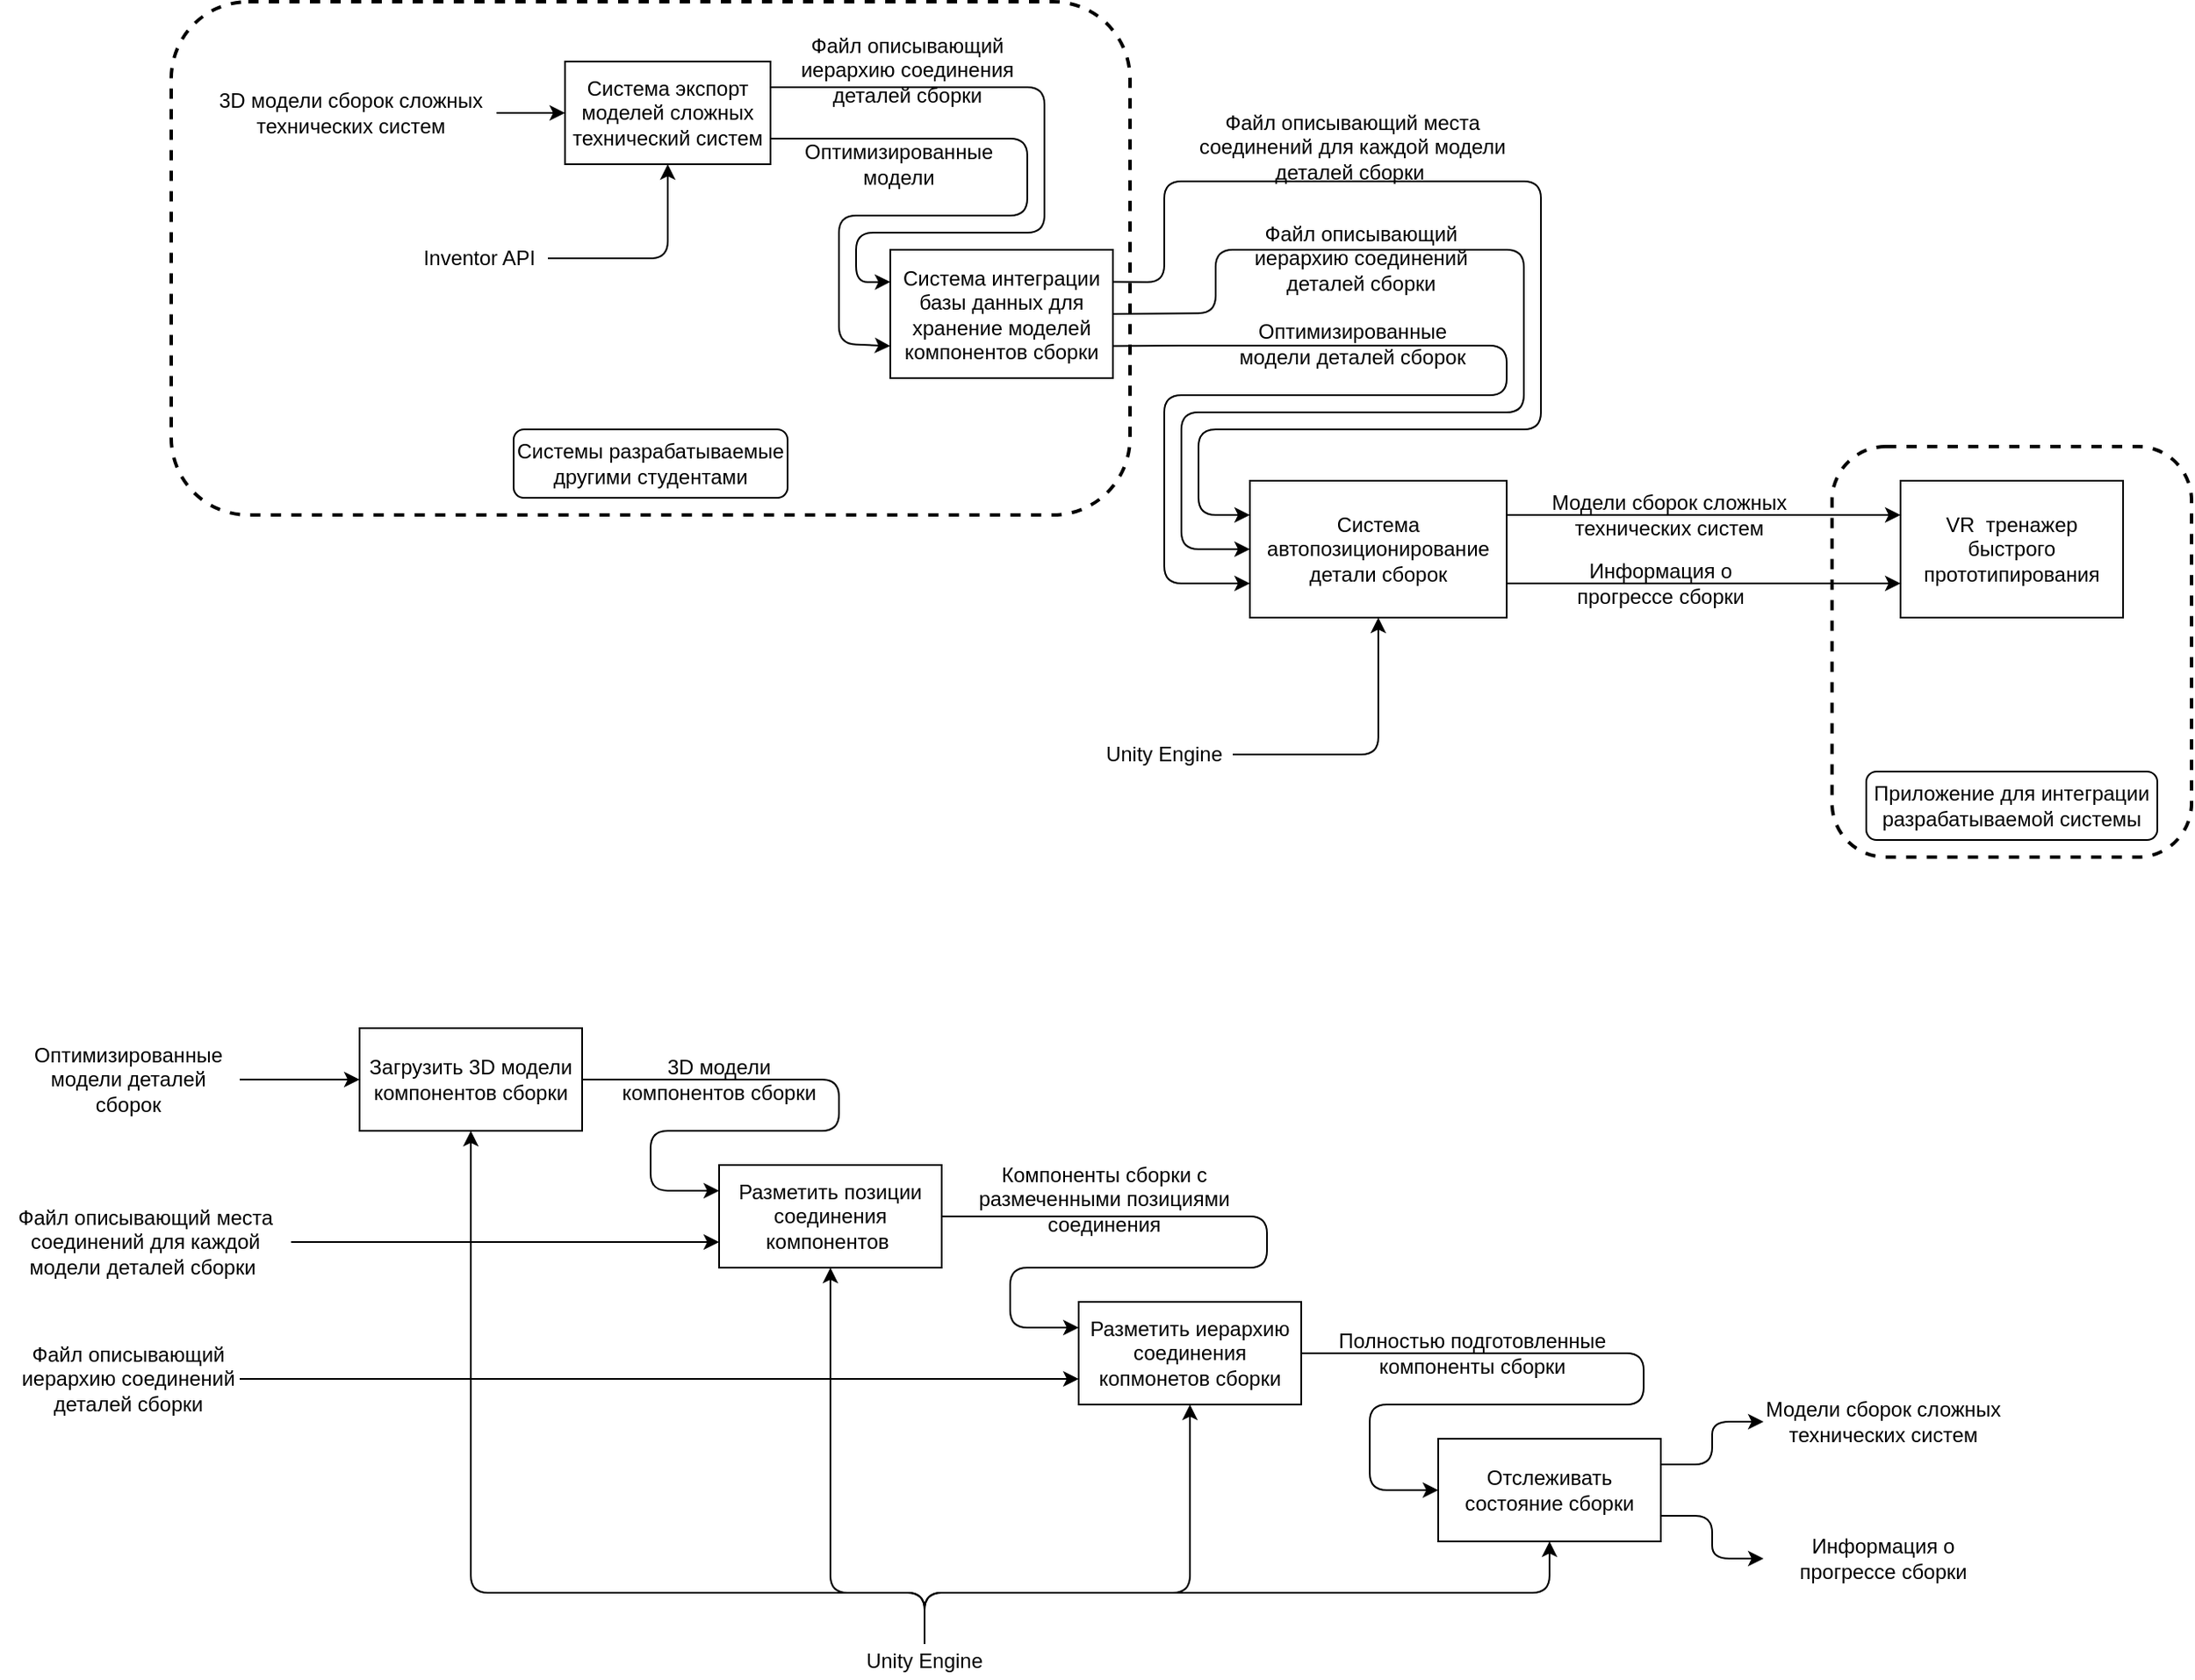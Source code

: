 <mxfile version="20.3.0" type="device"><diagram id="CV5PL_b9DikMDZ-8NYnm" name="Страница 1"><mxGraphModel dx="1422" dy="875" grid="1" gridSize="10" guides="1" tooltips="1" connect="1" arrows="1" fold="1" page="1" pageScale="1" pageWidth="850" pageHeight="1100" math="0" shadow="0"><root><mxCell id="0"/><mxCell id="1" parent="0"/><mxCell id="RPX27F5EwZxZPWKHd0Z3-4" value="" style="rounded=1;whiteSpace=wrap;html=1;fontFamily=Helvetica;fontSize=12;fillColor=none;dashed=1;strokeWidth=2;" parent="1" vertex="1"><mxGeometry x="1110" y="320" width="210" height="240" as="geometry"/></mxCell><mxCell id="RPX27F5EwZxZPWKHd0Z3-1" value="" style="rounded=1;whiteSpace=wrap;html=1;fontFamily=Helvetica;fontSize=12;fillColor=none;dashed=1;strokeWidth=2;" parent="1" vertex="1"><mxGeometry x="140" y="60" width="560" height="300" as="geometry"/></mxCell><mxCell id="lSbu5xb2tfbWbv_NuU43-1" value="Система экспорт моделей сложных технический систем" style="rounded=0;whiteSpace=wrap;html=1;" parent="1" vertex="1"><mxGeometry x="370" y="95" width="120" height="60" as="geometry"/></mxCell><mxCell id="lSbu5xb2tfbWbv_NuU43-2" value="Система интеграции базы данных для хранение моделей компонентов сборки" style="rounded=0;whiteSpace=wrap;html=1;" parent="1" vertex="1"><mxGeometry x="560" y="205" width="130" height="75" as="geometry"/></mxCell><mxCell id="lSbu5xb2tfbWbv_NuU43-3" value="Система автопозиционирование детали сборок" style="rounded=0;whiteSpace=wrap;html=1;" parent="1" vertex="1"><mxGeometry x="770" y="340" width="150" height="80" as="geometry"/></mxCell><mxCell id="lSbu5xb2tfbWbv_NuU43-4" value="3D модели сборок сложных технических систем" style="rounded=1;whiteSpace=wrap;html=1;strokeColor=none;fillColor=none;" parent="1" vertex="1"><mxGeometry x="160" y="110" width="170" height="30" as="geometry"/></mxCell><mxCell id="lSbu5xb2tfbWbv_NuU43-5" value="" style="endArrow=classic;html=1;rounded=1;exitX=1;exitY=0.5;exitDx=0;exitDy=0;entryX=0;entryY=0.5;entryDx=0;entryDy=0;" parent="1" source="lSbu5xb2tfbWbv_NuU43-4" target="lSbu5xb2tfbWbv_NuU43-1" edge="1"><mxGeometry width="50" height="50" relative="1" as="geometry"><mxPoint x="240" y="225" as="sourcePoint"/><mxPoint x="290" y="175" as="targetPoint"/></mxGeometry></mxCell><mxCell id="lSbu5xb2tfbWbv_NuU43-6" value="" style="endArrow=classic;html=1;rounded=1;exitX=1;exitY=0.25;exitDx=0;exitDy=0;entryX=0;entryY=0.25;entryDx=0;entryDy=0;" parent="1" source="lSbu5xb2tfbWbv_NuU43-1" target="lSbu5xb2tfbWbv_NuU43-2" edge="1"><mxGeometry width="50" height="50" relative="1" as="geometry"><mxPoint x="610" y="135" as="sourcePoint"/><mxPoint x="640" y="75" as="targetPoint"/><Array as="points"><mxPoint x="650" y="110"/><mxPoint x="650" y="195"/><mxPoint x="540" y="195"/><mxPoint x="540" y="224"/></Array></mxGeometry></mxCell><mxCell id="lSbu5xb2tfbWbv_NuU43-7" value="Оптимизированные модели" style="rounded=1;whiteSpace=wrap;html=1;fillStyle=auto;fillColor=none;strokeColor=none;" parent="1" vertex="1"><mxGeometry x="500" y="140" width="130" height="30" as="geometry"/></mxCell><mxCell id="lSbu5xb2tfbWbv_NuU43-8" value="" style="endArrow=classic;html=1;rounded=1;exitX=1;exitY=0.75;exitDx=0;exitDy=0;entryX=0;entryY=0.75;entryDx=0;entryDy=0;" parent="1" source="lSbu5xb2tfbWbv_NuU43-1" target="lSbu5xb2tfbWbv_NuU43-2" edge="1"><mxGeometry width="50" height="50" relative="1" as="geometry"><mxPoint x="630" y="215" as="sourcePoint"/><mxPoint x="630" y="115" as="targetPoint"/><Array as="points"><mxPoint x="640" y="140"/><mxPoint x="640" y="185"/><mxPoint x="530" y="185"/><mxPoint x="530" y="260"/></Array></mxGeometry></mxCell><mxCell id="lSbu5xb2tfbWbv_NuU43-9" value="Файл описывающий иерархию соединения деталей сборки" style="rounded=1;whiteSpace=wrap;html=1;fillStyle=auto;fillColor=none;strokeColor=none;" parent="1" vertex="1"><mxGeometry x="500" y="70" width="140" height="60" as="geometry"/></mxCell><mxCell id="lSbu5xb2tfbWbv_NuU43-10" value="" style="endArrow=classic;html=1;rounded=1;exitX=1;exitY=0.25;exitDx=0;exitDy=0;entryX=0;entryY=0.25;entryDx=0;entryDy=0;" parent="1" source="lSbu5xb2tfbWbv_NuU43-2" target="lSbu5xb2tfbWbv_NuU43-3" edge="1"><mxGeometry width="50" height="50" relative="1" as="geometry"><mxPoint x="770" y="75" as="sourcePoint"/><mxPoint x="1010" y="110" as="targetPoint"/><Array as="points"><mxPoint x="720" y="224"/><mxPoint x="720" y="165"/><mxPoint x="940" y="165"/><mxPoint x="940" y="310"/><mxPoint x="740" y="310"/><mxPoint x="740" y="360"/></Array></mxGeometry></mxCell><mxCell id="lSbu5xb2tfbWbv_NuU43-11" value="Оптимизированные модели деталей сборок" style="rounded=1;whiteSpace=wrap;html=1;strokeColor=none;fillColor=none;" parent="1" vertex="1"><mxGeometry x="755" y="247.5" width="150" height="25" as="geometry"/></mxCell><mxCell id="lSbu5xb2tfbWbv_NuU43-12" value="" style="endArrow=classic;html=1;rounded=1;exitX=1;exitY=0.5;exitDx=0;exitDy=0;entryX=0;entryY=0.5;entryDx=0;entryDy=0;" parent="1" source="lSbu5xb2tfbWbv_NuU43-2" target="lSbu5xb2tfbWbv_NuU43-3" edge="1"><mxGeometry width="50" height="50" relative="1" as="geometry"><mxPoint x="730" y="234.58" as="sourcePoint"/><mxPoint x="940" y="234.58" as="targetPoint"/><Array as="points"><mxPoint x="750" y="242"/><mxPoint x="750" y="205"/><mxPoint x="930" y="205"/><mxPoint x="930" y="300"/><mxPoint x="730" y="300"/><mxPoint x="730" y="380"/></Array></mxGeometry></mxCell><mxCell id="lSbu5xb2tfbWbv_NuU43-13" value="Файл описывающий иерархию соединений деталей сборки" style="rounded=1;whiteSpace=wrap;html=1;strokeColor=none;fillColor=none;" parent="1" vertex="1"><mxGeometry x="750" y="192.5" width="170" height="35" as="geometry"/></mxCell><mxCell id="lSbu5xb2tfbWbv_NuU43-14" value="" style="endArrow=classic;html=1;rounded=1;entryX=0;entryY=0.25;entryDx=0;entryDy=0;exitX=1;exitY=0.25;exitDx=0;exitDy=0;" parent="1" source="lSbu5xb2tfbWbv_NuU43-3" target="RPX27F5EwZxZPWKHd0Z3-3" edge="1"><mxGeometry width="50" height="50" relative="1" as="geometry"><mxPoint x="990" y="335" as="sourcePoint"/><mxPoint x="1220" y="355" as="targetPoint"/><Array as="points"/></mxGeometry></mxCell><mxCell id="lSbu5xb2tfbWbv_NuU43-15" value="Модели сборок сложных технических систем" style="rounded=1;whiteSpace=wrap;html=1;strokeColor=none;fillColor=none;" parent="1" vertex="1"><mxGeometry x="940" y="340" width="150" height="40" as="geometry"/></mxCell><mxCell id="lSbu5xb2tfbWbv_NuU43-16" value="Информация о прогрессе сборки" style="rounded=1;whiteSpace=wrap;html=1;strokeColor=none;fillColor=none;" parent="1" vertex="1"><mxGeometry x="940" y="380" width="140" height="40" as="geometry"/></mxCell><mxCell id="lSbu5xb2tfbWbv_NuU43-17" value="" style="endArrow=classic;html=1;rounded=1;entryX=0;entryY=0.75;entryDx=0;entryDy=0;exitX=1;exitY=0.75;exitDx=0;exitDy=0;" parent="1" source="lSbu5xb2tfbWbv_NuU43-3" target="RPX27F5EwZxZPWKHd0Z3-3" edge="1"><mxGeometry width="50" height="50" relative="1" as="geometry"><mxPoint x="990" y="360" as="sourcePoint"/><mxPoint x="1210" y="355" as="targetPoint"/><Array as="points"/></mxGeometry></mxCell><mxCell id="lSbu5xb2tfbWbv_NuU43-18" value="Inventor API" style="rounded=1;whiteSpace=wrap;html=1;strokeColor=none;fillColor=none;" parent="1" vertex="1"><mxGeometry x="280" y="200" width="80" height="20" as="geometry"/></mxCell><mxCell id="lSbu5xb2tfbWbv_NuU43-19" value="" style="endArrow=classic;html=1;rounded=1;exitX=1;exitY=0.5;exitDx=0;exitDy=0;entryX=0.5;entryY=1;entryDx=0;entryDy=0;" parent="1" source="lSbu5xb2tfbWbv_NuU43-18" target="lSbu5xb2tfbWbv_NuU43-1" edge="1"><mxGeometry width="50" height="50" relative="1" as="geometry"><mxPoint x="420" y="295" as="sourcePoint"/><mxPoint x="470" y="245" as="targetPoint"/><Array as="points"><mxPoint x="430" y="210"/></Array></mxGeometry></mxCell><mxCell id="lSbu5xb2tfbWbv_NuU43-20" value="Unity Engine" style="rounded=1;whiteSpace=wrap;html=1;fillColor=none;strokeColor=none;" parent="1" vertex="1"><mxGeometry x="680" y="490" width="80" height="20" as="geometry"/></mxCell><mxCell id="lSbu5xb2tfbWbv_NuU43-21" value="" style="endArrow=classic;html=1;rounded=1;exitX=1;exitY=0.5;exitDx=0;exitDy=0;entryX=0.5;entryY=1;entryDx=0;entryDy=0;" parent="1" source="lSbu5xb2tfbWbv_NuU43-20" target="lSbu5xb2tfbWbv_NuU43-3" edge="1"><mxGeometry width="50" height="50" relative="1" as="geometry"><mxPoint x="1130" y="315" as="sourcePoint"/><mxPoint x="1048" y="165" as="targetPoint"/><Array as="points"><mxPoint x="845" y="500"/></Array></mxGeometry></mxCell><mxCell id="lSbu5xb2tfbWbv_NuU43-22" value="Загрузить 3D модели компонентов сборки" style="rounded=0;whiteSpace=wrap;html=1;" parent="1" vertex="1"><mxGeometry x="250" y="660" width="130" height="60" as="geometry"/></mxCell><mxCell id="lSbu5xb2tfbWbv_NuU43-23" value="Разметить иерархию соединения копмонетов сборки" style="whiteSpace=wrap;html=1;" parent="1" vertex="1"><mxGeometry x="670" y="820" width="130" height="60" as="geometry"/></mxCell><mxCell id="lSbu5xb2tfbWbv_NuU43-24" value="Разметить позиции соединения компонентов&amp;nbsp;" style="whiteSpace=wrap;html=1;" parent="1" vertex="1"><mxGeometry x="460" y="740" width="130" height="60" as="geometry"/></mxCell><mxCell id="lSbu5xb2tfbWbv_NuU43-25" value="Файл описывающий места соединений для каждой модели деталей сборки&amp;nbsp;" style="rounded=1;whiteSpace=wrap;html=1;strokeColor=none;fillColor=none;" parent="1" vertex="1"><mxGeometry x="730" y="120" width="200" height="50" as="geometry"/></mxCell><mxCell id="lSbu5xb2tfbWbv_NuU43-26" value="" style="endArrow=classic;html=1;rounded=1;exitX=1;exitY=0.75;exitDx=0;exitDy=0;entryX=0;entryY=0.75;entryDx=0;entryDy=0;" parent="1" source="lSbu5xb2tfbWbv_NuU43-2" target="lSbu5xb2tfbWbv_NuU43-3" edge="1"><mxGeometry width="50" height="50" relative="1" as="geometry"><mxPoint x="800" y="145" as="sourcePoint"/><mxPoint x="1010" y="140" as="targetPoint"/><Array as="points"><mxPoint x="720" y="261"/><mxPoint x="920" y="261"/><mxPoint x="920" y="290"/><mxPoint x="720" y="290"/><mxPoint x="720" y="400"/></Array></mxGeometry></mxCell><mxCell id="lSbu5xb2tfbWbv_NuU43-27" value="Отслеживать состояние сборки" style="rounded=0;whiteSpace=wrap;html=1;" parent="1" vertex="1"><mxGeometry x="880" y="900" width="130" height="60" as="geometry"/></mxCell><mxCell id="lSbu5xb2tfbWbv_NuU43-28" value="" style="endArrow=classic;html=1;rounded=1;entryX=0;entryY=0.5;entryDx=0;entryDy=0;exitX=1;exitY=0.5;exitDx=0;exitDy=0;" parent="1" source="lSbu5xb2tfbWbv_NuU43-29" target="lSbu5xb2tfbWbv_NuU43-22" edge="1"><mxGeometry width="50" height="50" relative="1" as="geometry"><mxPoint x="170" y="770" as="sourcePoint"/><mxPoint x="220" y="720" as="targetPoint"/></mxGeometry></mxCell><mxCell id="lSbu5xb2tfbWbv_NuU43-29" value="Оптимизированные модели деталей сборок" style="rounded=1;whiteSpace=wrap;html=1;strokeColor=none;fillColor=none;" parent="1" vertex="1"><mxGeometry x="50" y="670" width="130" height="40" as="geometry"/></mxCell><mxCell id="lSbu5xb2tfbWbv_NuU43-30" value="Файл описывающий места соединений для каждой модели деталей сборки&amp;nbsp;" style="rounded=1;whiteSpace=wrap;html=1;strokeColor=none;fillColor=none;" parent="1" vertex="1"><mxGeometry x="40" y="760" width="170" height="50" as="geometry"/></mxCell><mxCell id="lSbu5xb2tfbWbv_NuU43-31" value="" style="endArrow=classic;html=1;rounded=1;exitX=1;exitY=0.5;exitDx=0;exitDy=0;entryX=0;entryY=0.75;entryDx=0;entryDy=0;" parent="1" source="lSbu5xb2tfbWbv_NuU43-30" target="lSbu5xb2tfbWbv_NuU43-24" edge="1"><mxGeometry width="50" height="50" relative="1" as="geometry"><mxPoint x="270" y="820" as="sourcePoint"/><mxPoint x="320" y="770" as="targetPoint"/></mxGeometry></mxCell><mxCell id="lSbu5xb2tfbWbv_NuU43-32" value="Файл описывающий иерархию соединений деталей сборки" style="rounded=1;whiteSpace=wrap;html=1;fillColor=none;strokeColor=none;" parent="1" vertex="1"><mxGeometry x="50" y="840" width="130" height="50" as="geometry"/></mxCell><mxCell id="lSbu5xb2tfbWbv_NuU43-33" value="" style="endArrow=classic;html=1;rounded=1;exitX=1;exitY=0.5;exitDx=0;exitDy=0;entryX=0;entryY=0.75;entryDx=0;entryDy=0;" parent="1" source="lSbu5xb2tfbWbv_NuU43-32" target="lSbu5xb2tfbWbv_NuU43-23" edge="1"><mxGeometry width="50" height="50" relative="1" as="geometry"><mxPoint x="390" y="950" as="sourcePoint"/><mxPoint x="440" y="900" as="targetPoint"/></mxGeometry></mxCell><mxCell id="lSbu5xb2tfbWbv_NuU43-34" value="" style="endArrow=classic;html=1;rounded=1;exitX=1;exitY=0.5;exitDx=0;exitDy=0;entryX=0;entryY=0.25;entryDx=0;entryDy=0;" parent="1" source="lSbu5xb2tfbWbv_NuU43-24" target="lSbu5xb2tfbWbv_NuU43-23" edge="1"><mxGeometry width="50" height="50" relative="1" as="geometry"><mxPoint x="760" y="770" as="sourcePoint"/><mxPoint x="810" y="720" as="targetPoint"/><Array as="points"><mxPoint x="780" y="770"/><mxPoint x="780" y="800"/><mxPoint x="630" y="800"/><mxPoint x="630" y="835"/></Array></mxGeometry></mxCell><mxCell id="lSbu5xb2tfbWbv_NuU43-35" value="Компоненты сборки с размеченными позициями соединения" style="rounded=1;whiteSpace=wrap;html=1;strokeColor=none;fillColor=none;" parent="1" vertex="1"><mxGeometry x="610" y="730" width="150" height="60" as="geometry"/></mxCell><mxCell id="lSbu5xb2tfbWbv_NuU43-36" value="" style="endArrow=classic;html=1;rounded=1;exitX=1;exitY=0.5;exitDx=0;exitDy=0;entryX=0;entryY=0.25;entryDx=0;entryDy=0;" parent="1" source="lSbu5xb2tfbWbv_NuU43-22" target="lSbu5xb2tfbWbv_NuU43-24" edge="1"><mxGeometry width="50" height="50" relative="1" as="geometry"><mxPoint x="450" y="720" as="sourcePoint"/><mxPoint x="500" y="670" as="targetPoint"/><Array as="points"><mxPoint x="530" y="690"/><mxPoint x="530" y="720"/><mxPoint x="420" y="720"/><mxPoint x="420" y="755"/></Array></mxGeometry></mxCell><mxCell id="lSbu5xb2tfbWbv_NuU43-37" value="3D модели компонентов сборки" style="rounded=1;whiteSpace=wrap;html=1;strokeColor=none;fillColor=none;" parent="1" vertex="1"><mxGeometry x="400" y="675" width="120" height="30" as="geometry"/></mxCell><mxCell id="lSbu5xb2tfbWbv_NuU43-39" value="Полностью подготовленные компоненты сборки" style="rounded=1;whiteSpace=wrap;html=1;strokeColor=none;fillColor=none;" parent="1" vertex="1"><mxGeometry x="820" y="830" width="160" height="40" as="geometry"/></mxCell><mxCell id="lSbu5xb2tfbWbv_NuU43-40" value="" style="endArrow=classic;html=1;rounded=1;exitX=1;exitY=0.5;exitDx=0;exitDy=0;entryX=0;entryY=0.5;entryDx=0;entryDy=0;" parent="1" source="lSbu5xb2tfbWbv_NuU43-23" target="lSbu5xb2tfbWbv_NuU43-27" edge="1"><mxGeometry width="50" height="50" relative="1" as="geometry"><mxPoint x="850" y="910" as="sourcePoint"/><mxPoint x="900" y="860" as="targetPoint"/><Array as="points"><mxPoint x="1000" y="850"/><mxPoint x="1000" y="880"/><mxPoint x="840" y="880"/><mxPoint x="840" y="930"/></Array></mxGeometry></mxCell><mxCell id="lSbu5xb2tfbWbv_NuU43-41" value="Модели сборок сложных технических систем" style="rounded=1;whiteSpace=wrap;html=1;strokeColor=none;fillColor=none;" parent="1" vertex="1"><mxGeometry x="1070" y="870" width="140" height="40" as="geometry"/></mxCell><mxCell id="lSbu5xb2tfbWbv_NuU43-42" value="Информация о прогрессе сборки" style="rounded=1;whiteSpace=wrap;html=1;fillColor=none;strokeColor=none;" parent="1" vertex="1"><mxGeometry x="1070" y="950" width="140" height="40" as="geometry"/></mxCell><mxCell id="lSbu5xb2tfbWbv_NuU43-43" value="" style="endArrow=classic;html=1;rounded=1;exitX=1;exitY=0.25;exitDx=0;exitDy=0;entryX=0;entryY=0.5;entryDx=0;entryDy=0;" parent="1" source="lSbu5xb2tfbWbv_NuU43-27" target="lSbu5xb2tfbWbv_NuU43-41" edge="1"><mxGeometry width="50" height="50" relative="1" as="geometry"><mxPoint x="1030" y="880" as="sourcePoint"/><mxPoint x="1080" y="830" as="targetPoint"/><Array as="points"><mxPoint x="1040" y="915"/><mxPoint x="1040" y="890"/></Array></mxGeometry></mxCell><mxCell id="lSbu5xb2tfbWbv_NuU43-44" value="" style="endArrow=classic;html=1;rounded=1;exitX=1;exitY=0.75;exitDx=0;exitDy=0;entryX=0;entryY=0.5;entryDx=0;entryDy=0;" parent="1" source="lSbu5xb2tfbWbv_NuU43-27" target="lSbu5xb2tfbWbv_NuU43-42" edge="1"><mxGeometry width="50" height="50" relative="1" as="geometry"><mxPoint x="980" y="1040" as="sourcePoint"/><mxPoint x="1030" y="990" as="targetPoint"/><Array as="points"><mxPoint x="1040" y="945"/><mxPoint x="1040" y="970"/></Array></mxGeometry></mxCell><mxCell id="lSbu5xb2tfbWbv_NuU43-45" value="Unity Engine" style="rounded=1;whiteSpace=wrap;html=1;strokeColor=none;fillColor=none;" parent="1" vertex="1"><mxGeometry x="540" y="1020" width="80" height="20" as="geometry"/></mxCell><mxCell id="lSbu5xb2tfbWbv_NuU43-46" value="" style="endArrow=classic;html=1;rounded=1;exitX=0.5;exitY=0;exitDx=0;exitDy=0;entryX=0.5;entryY=1;entryDx=0;entryDy=0;" parent="1" source="lSbu5xb2tfbWbv_NuU43-45" target="lSbu5xb2tfbWbv_NuU43-22" edge="1"><mxGeometry width="50" height="50" relative="1" as="geometry"><mxPoint x="330" y="990" as="sourcePoint"/><mxPoint x="380" y="940" as="targetPoint"/><Array as="points"><mxPoint x="580" y="990"/><mxPoint x="315" y="990"/></Array></mxGeometry></mxCell><mxCell id="lSbu5xb2tfbWbv_NuU43-47" value="" style="endArrow=classic;html=1;rounded=1;exitX=0.5;exitY=0;exitDx=0;exitDy=0;entryX=0.5;entryY=1;entryDx=0;entryDy=0;" parent="1" source="lSbu5xb2tfbWbv_NuU43-45" target="lSbu5xb2tfbWbv_NuU43-24" edge="1"><mxGeometry width="50" height="50" relative="1" as="geometry"><mxPoint x="430" y="1090" as="sourcePoint"/><mxPoint x="480" y="1040" as="targetPoint"/><Array as="points"><mxPoint x="580" y="990"/><mxPoint x="525" y="990"/></Array></mxGeometry></mxCell><mxCell id="lSbu5xb2tfbWbv_NuU43-48" value="" style="endArrow=classic;html=1;rounded=1;exitX=0.5;exitY=0;exitDx=0;exitDy=0;entryX=0.5;entryY=1;entryDx=0;entryDy=0;" parent="1" source="lSbu5xb2tfbWbv_NuU43-45" target="lSbu5xb2tfbWbv_NuU43-23" edge="1"><mxGeometry width="50" height="50" relative="1" as="geometry"><mxPoint x="650" y="990" as="sourcePoint"/><mxPoint x="700" y="940" as="targetPoint"/><Array as="points"><mxPoint x="580" y="990"/><mxPoint x="735" y="990"/></Array></mxGeometry></mxCell><mxCell id="lSbu5xb2tfbWbv_NuU43-49" value="" style="endArrow=classic;html=1;rounded=1;entryX=0.5;entryY=1;entryDx=0;entryDy=0;exitX=0.5;exitY=0;exitDx=0;exitDy=0;" parent="1" source="lSbu5xb2tfbWbv_NuU43-45" target="lSbu5xb2tfbWbv_NuU43-27" edge="1"><mxGeometry width="50" height="50" relative="1" as="geometry"><mxPoint x="770" y="1040" as="sourcePoint"/><mxPoint x="820" y="990" as="targetPoint"/><Array as="points"><mxPoint x="580" y="990"/><mxPoint x="945" y="990"/></Array></mxGeometry></mxCell><mxCell id="RPX27F5EwZxZPWKHd0Z3-3" value="VR&amp;nbsp; тренажер быстрого прототипирования" style="whiteSpace=wrap;html=1;strokeWidth=1;fontFamily=Helvetica;fontSize=12;fillColor=default;" parent="1" vertex="1"><mxGeometry x="1150" y="340" width="130" height="80" as="geometry"/></mxCell><mxCell id="RPX27F5EwZxZPWKHd0Z3-5" value="Системы разрабатываемые другими студентами" style="rounded=1;whiteSpace=wrap;html=1;strokeWidth=1;fontFamily=Helvetica;fontSize=12;fillColor=default;strokeColor=default;" parent="1" vertex="1"><mxGeometry x="340" y="310" width="160" height="40" as="geometry"/></mxCell><mxCell id="RPX27F5EwZxZPWKHd0Z3-6" value="Приложение для интеграции разрабатываемой системы" style="rounded=1;whiteSpace=wrap;html=1;strokeColor=default;strokeWidth=1;fontFamily=Helvetica;fontSize=12;fillColor=default;" parent="1" vertex="1"><mxGeometry x="1130" y="510" width="170" height="40" as="geometry"/></mxCell></root></mxGraphModel></diagram></mxfile>